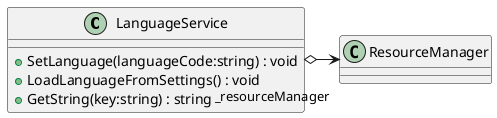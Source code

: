 @startuml
class LanguageService {
    + SetLanguage(languageCode:string) : void
    + LoadLanguageFromSettings() : void
    + GetString(key:string) : string
}
LanguageService o-> "_resourceManager" ResourceManager
@enduml
